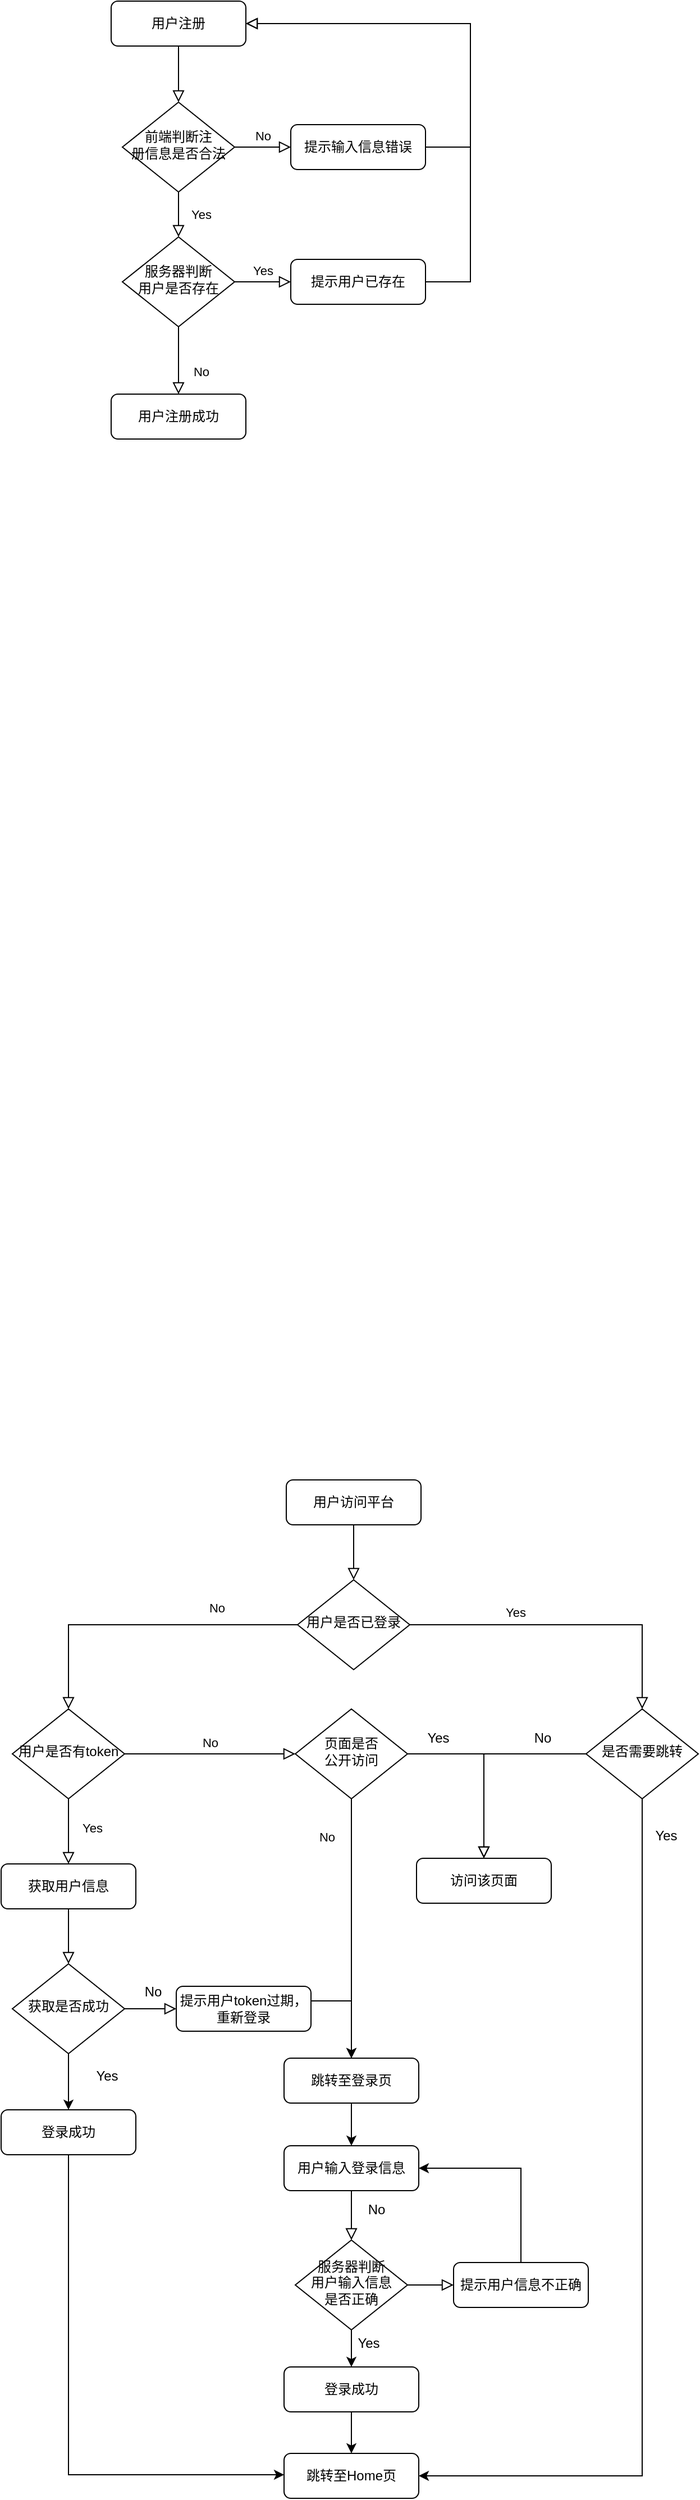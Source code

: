 <mxfile version="13.6.2" type="device"><diagram id="C5RBs43oDa-KdzZeNtuy" name="Page-1"><mxGraphModel dx="1038" dy="647" grid="0" gridSize="10" guides="1" tooltips="1" connect="1" arrows="1" fold="1" page="1" pageScale="1" pageWidth="827" pageHeight="1169" math="0" shadow="0"><root><mxCell id="WIyWlLk6GJQsqaUBKTNV-0"/><mxCell id="WIyWlLk6GJQsqaUBKTNV-1" parent="WIyWlLk6GJQsqaUBKTNV-0"/><mxCell id="WIyWlLk6GJQsqaUBKTNV-2" value="" style="rounded=0;html=1;jettySize=auto;orthogonalLoop=1;fontSize=11;endArrow=block;endFill=0;endSize=8;strokeWidth=1;shadow=0;labelBackgroundColor=none;edgeStyle=orthogonalEdgeStyle;" parent="WIyWlLk6GJQsqaUBKTNV-1" source="WIyWlLk6GJQsqaUBKTNV-3" target="WIyWlLk6GJQsqaUBKTNV-6" edge="1"><mxGeometry relative="1" as="geometry"/></mxCell><mxCell id="WIyWlLk6GJQsqaUBKTNV-3" value="用户注册" style="rounded=1;whiteSpace=wrap;html=1;fontSize=12;glass=0;strokeWidth=1;shadow=0;" parent="WIyWlLk6GJQsqaUBKTNV-1" vertex="1"><mxGeometry x="160" y="80" width="120" height="40" as="geometry"/></mxCell><mxCell id="WIyWlLk6GJQsqaUBKTNV-4" value="Yes" style="rounded=0;html=1;jettySize=auto;orthogonalLoop=1;fontSize=11;endArrow=block;endFill=0;endSize=8;strokeWidth=1;shadow=0;labelBackgroundColor=none;edgeStyle=orthogonalEdgeStyle;" parent="WIyWlLk6GJQsqaUBKTNV-1" source="WIyWlLk6GJQsqaUBKTNV-6" target="WIyWlLk6GJQsqaUBKTNV-10" edge="1"><mxGeometry y="20" relative="1" as="geometry"><mxPoint as="offset"/></mxGeometry></mxCell><mxCell id="WIyWlLk6GJQsqaUBKTNV-5" value="No" style="edgeStyle=orthogonalEdgeStyle;rounded=0;html=1;jettySize=auto;orthogonalLoop=1;fontSize=11;endArrow=block;endFill=0;endSize=8;strokeWidth=1;shadow=0;labelBackgroundColor=none;" parent="WIyWlLk6GJQsqaUBKTNV-1" source="WIyWlLk6GJQsqaUBKTNV-6" target="WIyWlLk6GJQsqaUBKTNV-7" edge="1"><mxGeometry y="10" relative="1" as="geometry"><mxPoint as="offset"/></mxGeometry></mxCell><mxCell id="WIyWlLk6GJQsqaUBKTNV-6" value="前端判断注&lt;br&gt;册信息是否合法" style="rhombus;whiteSpace=wrap;html=1;shadow=0;fontFamily=Helvetica;fontSize=12;align=center;strokeWidth=1;spacing=6;spacingTop=-4;" parent="WIyWlLk6GJQsqaUBKTNV-1" vertex="1"><mxGeometry x="170" y="170" width="100" height="80" as="geometry"/></mxCell><mxCell id="5Y4WNa6kjt7GDHpgD1MW-0" style="edgeStyle=orthogonalEdgeStyle;rounded=0;orthogonalLoop=1;jettySize=auto;html=1;entryX=1;entryY=0.5;entryDx=0;entryDy=0;shadow=0;strokeWidth=1;labelBackgroundColor=none;endFill=0;endArrow=block;endSize=8;" parent="WIyWlLk6GJQsqaUBKTNV-1" source="WIyWlLk6GJQsqaUBKTNV-7" target="WIyWlLk6GJQsqaUBKTNV-3" edge="1"><mxGeometry relative="1" as="geometry"><Array as="points"><mxPoint x="480" y="210"/><mxPoint x="480" y="100"/></Array></mxGeometry></mxCell><mxCell id="WIyWlLk6GJQsqaUBKTNV-7" value="提示输入信息错误" style="rounded=1;whiteSpace=wrap;html=1;fontSize=12;glass=0;strokeWidth=1;shadow=0;" parent="WIyWlLk6GJQsqaUBKTNV-1" vertex="1"><mxGeometry x="320" y="190" width="120" height="40" as="geometry"/></mxCell><mxCell id="WIyWlLk6GJQsqaUBKTNV-8" value="No" style="rounded=0;html=1;jettySize=auto;orthogonalLoop=1;fontSize=11;endArrow=block;endFill=0;endSize=8;strokeWidth=1;shadow=0;labelBackgroundColor=none;edgeStyle=orthogonalEdgeStyle;" parent="WIyWlLk6GJQsqaUBKTNV-1" source="WIyWlLk6GJQsqaUBKTNV-10" target="WIyWlLk6GJQsqaUBKTNV-11" edge="1"><mxGeometry x="0.333" y="20" relative="1" as="geometry"><mxPoint as="offset"/></mxGeometry></mxCell><mxCell id="WIyWlLk6GJQsqaUBKTNV-9" value="Yes" style="edgeStyle=orthogonalEdgeStyle;rounded=0;html=1;jettySize=auto;orthogonalLoop=1;fontSize=11;endArrow=block;endFill=0;endSize=8;strokeWidth=1;shadow=0;labelBackgroundColor=none;" parent="WIyWlLk6GJQsqaUBKTNV-1" source="WIyWlLk6GJQsqaUBKTNV-10" target="WIyWlLk6GJQsqaUBKTNV-12" edge="1"><mxGeometry y="10" relative="1" as="geometry"><mxPoint as="offset"/></mxGeometry></mxCell><mxCell id="WIyWlLk6GJQsqaUBKTNV-10" value="服务器判断&lt;br&gt;用户是否存在" style="rhombus;whiteSpace=wrap;html=1;shadow=0;fontFamily=Helvetica;fontSize=12;align=center;strokeWidth=1;spacing=6;spacingTop=-4;" parent="WIyWlLk6GJQsqaUBKTNV-1" vertex="1"><mxGeometry x="170" y="290" width="100" height="80" as="geometry"/></mxCell><mxCell id="WIyWlLk6GJQsqaUBKTNV-11" value="用户注册成功" style="rounded=1;whiteSpace=wrap;html=1;fontSize=12;glass=0;strokeWidth=1;shadow=0;" parent="WIyWlLk6GJQsqaUBKTNV-1" vertex="1"><mxGeometry x="160" y="430" width="120" height="40" as="geometry"/></mxCell><mxCell id="5Y4WNa6kjt7GDHpgD1MW-1" style="edgeStyle=orthogonalEdgeStyle;rounded=0;orthogonalLoop=1;jettySize=auto;html=1;shadow=0;strokeWidth=1;labelBackgroundColor=none;endFill=0;endArrow=block;endSize=8;" parent="WIyWlLk6GJQsqaUBKTNV-1" source="WIyWlLk6GJQsqaUBKTNV-12" target="WIyWlLk6GJQsqaUBKTNV-3" edge="1"><mxGeometry relative="1" as="geometry"><Array as="points"><mxPoint x="480" y="330"/><mxPoint x="480" y="100"/></Array></mxGeometry></mxCell><mxCell id="WIyWlLk6GJQsqaUBKTNV-12" value="提示用户已存在" style="rounded=1;whiteSpace=wrap;html=1;fontSize=12;glass=0;strokeWidth=1;shadow=0;" parent="WIyWlLk6GJQsqaUBKTNV-1" vertex="1"><mxGeometry x="320" y="310" width="120" height="40" as="geometry"/></mxCell><mxCell id="Gz2DOOBtpxioyrZUVuly-0" value="" style="rounded=0;html=1;jettySize=auto;orthogonalLoop=1;fontSize=11;endArrow=block;endFill=0;endSize=8;strokeWidth=1;shadow=0;labelBackgroundColor=none;edgeStyle=orthogonalEdgeStyle;" edge="1" parent="WIyWlLk6GJQsqaUBKTNV-1" source="Gz2DOOBtpxioyrZUVuly-1" target="Gz2DOOBtpxioyrZUVuly-4"><mxGeometry relative="1" as="geometry"/></mxCell><mxCell id="Gz2DOOBtpxioyrZUVuly-1" value="用户访问平台" style="rounded=1;whiteSpace=wrap;html=1;fontSize=12;glass=0;strokeWidth=1;shadow=0;" vertex="1" parent="WIyWlLk6GJQsqaUBKTNV-1"><mxGeometry x="316" y="1397" width="120" height="40" as="geometry"/></mxCell><mxCell id="Gz2DOOBtpxioyrZUVuly-2" value="No" style="rounded=0;html=1;jettySize=auto;orthogonalLoop=1;fontSize=11;endArrow=block;endFill=0;endSize=8;strokeWidth=1;shadow=0;labelBackgroundColor=none;edgeStyle=orthogonalEdgeStyle;" edge="1" parent="WIyWlLk6GJQsqaUBKTNV-1" source="Gz2DOOBtpxioyrZUVuly-4" target="Gz2DOOBtpxioyrZUVuly-9"><mxGeometry x="-0.483" y="-15" relative="1" as="geometry"><mxPoint as="offset"/></mxGeometry></mxCell><mxCell id="Gz2DOOBtpxioyrZUVuly-3" value="Yes" style="edgeStyle=orthogonalEdgeStyle;rounded=0;html=1;jettySize=auto;orthogonalLoop=1;fontSize=11;endArrow=block;endFill=0;endSize=8;strokeWidth=1;shadow=0;labelBackgroundColor=none;" edge="1" parent="WIyWlLk6GJQsqaUBKTNV-1" source="Gz2DOOBtpxioyrZUVuly-4" target="Gz2DOOBtpxioyrZUVuly-13"><mxGeometry x="-0.333" y="11" relative="1" as="geometry"><mxPoint as="offset"/><mxPoint x="460" y="1526" as="targetPoint"/></mxGeometry></mxCell><mxCell id="Gz2DOOBtpxioyrZUVuly-4" value="用户是否已登录" style="rhombus;whiteSpace=wrap;html=1;shadow=0;fontFamily=Helvetica;fontSize=12;align=center;strokeWidth=1;spacing=6;spacingTop=-4;" vertex="1" parent="WIyWlLk6GJQsqaUBKTNV-1"><mxGeometry x="326" y="1486" width="100" height="80" as="geometry"/></mxCell><mxCell id="Gz2DOOBtpxioyrZUVuly-7" value="Yes" style="rounded=0;html=1;jettySize=auto;orthogonalLoop=1;fontSize=11;endArrow=block;endFill=0;endSize=8;strokeWidth=1;shadow=0;labelBackgroundColor=none;edgeStyle=orthogonalEdgeStyle;" edge="1" parent="WIyWlLk6GJQsqaUBKTNV-1" source="Gz2DOOBtpxioyrZUVuly-9" target="Gz2DOOBtpxioyrZUVuly-10"><mxGeometry x="-0.111" y="21" relative="1" as="geometry"><mxPoint as="offset"/></mxGeometry></mxCell><mxCell id="Gz2DOOBtpxioyrZUVuly-8" value="No" style="edgeStyle=orthogonalEdgeStyle;rounded=0;html=1;jettySize=auto;orthogonalLoop=1;fontSize=11;endArrow=block;endFill=0;endSize=8;strokeWidth=1;shadow=0;labelBackgroundColor=none;" edge="1" parent="WIyWlLk6GJQsqaUBKTNV-1" source="Gz2DOOBtpxioyrZUVuly-9" target="Gz2DOOBtpxioyrZUVuly-20"><mxGeometry y="10" relative="1" as="geometry"><mxPoint as="offset"/><mxPoint x="461" y="1652" as="targetPoint"/></mxGeometry></mxCell><mxCell id="Gz2DOOBtpxioyrZUVuly-9" value="用户是否有token" style="rhombus;whiteSpace=wrap;html=1;shadow=0;fontFamily=Helvetica;fontSize=12;align=center;strokeWidth=1;spacing=6;spacingTop=-4;" vertex="1" parent="WIyWlLk6GJQsqaUBKTNV-1"><mxGeometry x="72" y="1601" width="100" height="80" as="geometry"/></mxCell><mxCell id="Gz2DOOBtpxioyrZUVuly-39" style="edgeStyle=orthogonalEdgeStyle;rounded=0;orthogonalLoop=1;jettySize=auto;html=1;shadow=0;strokeWidth=1;labelBackgroundColor=none;endFill=0;endArrow=block;endSize=8;" edge="1" parent="WIyWlLk6GJQsqaUBKTNV-1" source="Gz2DOOBtpxioyrZUVuly-10" target="Gz2DOOBtpxioyrZUVuly-38"><mxGeometry relative="1" as="geometry"/></mxCell><mxCell id="Gz2DOOBtpxioyrZUVuly-10" value="获取用户信息" style="rounded=1;whiteSpace=wrap;html=1;fontSize=12;glass=0;strokeWidth=1;shadow=0;" vertex="1" parent="WIyWlLk6GJQsqaUBKTNV-1"><mxGeometry x="62" y="1739" width="120" height="40" as="geometry"/></mxCell><mxCell id="Gz2DOOBtpxioyrZUVuly-56" style="edgeStyle=orthogonalEdgeStyle;rounded=0;orthogonalLoop=1;jettySize=auto;html=1;exitX=0;exitY=0.5;exitDx=0;exitDy=0;shadow=0;strokeWidth=1;labelBackgroundColor=none;endFill=0;endArrow=block;endSize=8;" edge="1" parent="WIyWlLk6GJQsqaUBKTNV-1" source="Gz2DOOBtpxioyrZUVuly-13" target="Gz2DOOBtpxioyrZUVuly-21"><mxGeometry relative="1" as="geometry"><Array as="points"><mxPoint x="492" y="1641"/></Array></mxGeometry></mxCell><mxCell id="Gz2DOOBtpxioyrZUVuly-68" style="rounded=0;orthogonalLoop=1;jettySize=auto;html=1;entryX=1;entryY=0.5;entryDx=0;entryDy=0;exitX=0.5;exitY=1;exitDx=0;exitDy=0;edgeStyle=orthogonalEdgeStyle;" edge="1" parent="WIyWlLk6GJQsqaUBKTNV-1" source="Gz2DOOBtpxioyrZUVuly-13" target="Gz2DOOBtpxioyrZUVuly-52"><mxGeometry relative="1" as="geometry"/></mxCell><mxCell id="Gz2DOOBtpxioyrZUVuly-13" value="是否需要跳转" style="rhombus;whiteSpace=wrap;html=1;shadow=0;fontFamily=Helvetica;fontSize=12;align=center;strokeWidth=1;spacing=6;spacingTop=-4;" vertex="1" parent="WIyWlLk6GJQsqaUBKTNV-1"><mxGeometry x="583" y="1601" width="100" height="80" as="geometry"/></mxCell><mxCell id="Gz2DOOBtpxioyrZUVuly-19" value="No" style="text;html=1;align=center;verticalAlign=middle;resizable=0;points=[];autosize=1;" vertex="1" parent="WIyWlLk6GJQsqaUBKTNV-1"><mxGeometry x="531" y="1618" width="25" height="18" as="geometry"/></mxCell><mxCell id="Gz2DOOBtpxioyrZUVuly-23" style="edgeStyle=orthogonalEdgeStyle;rounded=0;orthogonalLoop=1;jettySize=auto;html=1;shadow=0;strokeWidth=1;labelBackgroundColor=none;endFill=0;endArrow=block;endSize=8;exitX=1;exitY=0.5;exitDx=0;exitDy=0;" edge="1" parent="WIyWlLk6GJQsqaUBKTNV-1" source="Gz2DOOBtpxioyrZUVuly-20" target="Gz2DOOBtpxioyrZUVuly-21"><mxGeometry relative="1" as="geometry"><Array as="points"><mxPoint x="426" y="1641"/><mxPoint x="492" y="1641"/></Array></mxGeometry></mxCell><mxCell id="Gz2DOOBtpxioyrZUVuly-59" style="edgeStyle=orthogonalEdgeStyle;rounded=0;orthogonalLoop=1;jettySize=auto;html=1;" edge="1" parent="WIyWlLk6GJQsqaUBKTNV-1" source="Gz2DOOBtpxioyrZUVuly-20" target="Gz2DOOBtpxioyrZUVuly-24"><mxGeometry relative="1" as="geometry"><Array as="points"><mxPoint x="374" y="1838"/><mxPoint x="374" y="1838"/></Array></mxGeometry></mxCell><mxCell id="Gz2DOOBtpxioyrZUVuly-60" value="No" style="edgeLabel;html=1;align=center;verticalAlign=middle;resizable=0;points=[];" vertex="1" connectable="0" parent="Gz2DOOBtpxioyrZUVuly-59"><mxGeometry x="-0.549" y="-11" relative="1" as="geometry"><mxPoint x="-11" y="-18.67" as="offset"/></mxGeometry></mxCell><mxCell id="Gz2DOOBtpxioyrZUVuly-20" value="页面是否&lt;br&gt;公开访问" style="rhombus;whiteSpace=wrap;html=1;shadow=0;fontFamily=Helvetica;fontSize=12;align=center;strokeWidth=1;spacing=6;spacingTop=-4;" vertex="1" parent="WIyWlLk6GJQsqaUBKTNV-1"><mxGeometry x="324" y="1601" width="100" height="80" as="geometry"/></mxCell><mxCell id="Gz2DOOBtpxioyrZUVuly-63" style="edgeStyle=orthogonalEdgeStyle;rounded=0;orthogonalLoop=1;jettySize=auto;html=1;entryX=0.5;entryY=0;entryDx=0;entryDy=0;" edge="1" parent="WIyWlLk6GJQsqaUBKTNV-1" source="Gz2DOOBtpxioyrZUVuly-24" target="Gz2DOOBtpxioyrZUVuly-28"><mxGeometry relative="1" as="geometry"/></mxCell><mxCell id="Gz2DOOBtpxioyrZUVuly-24" value="跳转至登录页" style="rounded=1;whiteSpace=wrap;html=1;fontSize=12;glass=0;strokeWidth=1;shadow=0;" vertex="1" parent="WIyWlLk6GJQsqaUBKTNV-1"><mxGeometry x="314" y="1912" width="120" height="40" as="geometry"/></mxCell><mxCell id="Gz2DOOBtpxioyrZUVuly-26" value="Yes" style="text;html=1;align=center;verticalAlign=middle;resizable=0;points=[];autosize=1;" vertex="1" parent="WIyWlLk6GJQsqaUBKTNV-1"><mxGeometry x="436" y="1618" width="29" height="18" as="geometry"/></mxCell><mxCell id="Gz2DOOBtpxioyrZUVuly-31" style="edgeStyle=orthogonalEdgeStyle;rounded=0;orthogonalLoop=1;jettySize=auto;html=1;shadow=0;strokeWidth=1;labelBackgroundColor=none;endFill=0;endArrow=block;endSize=8;" edge="1" parent="WIyWlLk6GJQsqaUBKTNV-1" source="Gz2DOOBtpxioyrZUVuly-28" target="Gz2DOOBtpxioyrZUVuly-30"><mxGeometry relative="1" as="geometry"/></mxCell><mxCell id="Gz2DOOBtpxioyrZUVuly-28" value="用户输入登录信息" style="rounded=1;whiteSpace=wrap;html=1;fontSize=12;glass=0;strokeWidth=1;shadow=0;" vertex="1" parent="WIyWlLk6GJQsqaUBKTNV-1"><mxGeometry x="314" y="1990" width="120" height="40" as="geometry"/></mxCell><mxCell id="Gz2DOOBtpxioyrZUVuly-33" style="edgeStyle=orthogonalEdgeStyle;rounded=0;orthogonalLoop=1;jettySize=auto;html=1;shadow=0;strokeWidth=1;labelBackgroundColor=none;endFill=0;endArrow=block;endSize=8;" edge="1" parent="WIyWlLk6GJQsqaUBKTNV-1" source="Gz2DOOBtpxioyrZUVuly-30" target="Gz2DOOBtpxioyrZUVuly-32"><mxGeometry relative="1" as="geometry"/></mxCell><mxCell id="Gz2DOOBtpxioyrZUVuly-48" style="edgeStyle=orthogonalEdgeStyle;rounded=0;orthogonalLoop=1;jettySize=auto;html=1;entryX=0.5;entryY=0;entryDx=0;entryDy=0;" edge="1" parent="WIyWlLk6GJQsqaUBKTNV-1" source="Gz2DOOBtpxioyrZUVuly-30" target="Gz2DOOBtpxioyrZUVuly-47"><mxGeometry relative="1" as="geometry"/></mxCell><mxCell id="Gz2DOOBtpxioyrZUVuly-30" value="服务器判断&lt;br&gt;用户输入信息&lt;br&gt;是否正确" style="rhombus;whiteSpace=wrap;html=1;shadow=0;fontFamily=Helvetica;fontSize=12;align=center;strokeWidth=1;spacing=6;spacingTop=-4;" vertex="1" parent="WIyWlLk6GJQsqaUBKTNV-1"><mxGeometry x="324" y="2074" width="100" height="80" as="geometry"/></mxCell><mxCell id="Gz2DOOBtpxioyrZUVuly-69" style="edgeStyle=orthogonalEdgeStyle;rounded=0;orthogonalLoop=1;jettySize=auto;html=1;entryX=1;entryY=0.5;entryDx=0;entryDy=0;" edge="1" parent="WIyWlLk6GJQsqaUBKTNV-1" source="Gz2DOOBtpxioyrZUVuly-32" target="Gz2DOOBtpxioyrZUVuly-28"><mxGeometry relative="1" as="geometry"><Array as="points"><mxPoint x="525" y="2010"/></Array></mxGeometry></mxCell><mxCell id="Gz2DOOBtpxioyrZUVuly-32" value="提示用户信息不正确" style="rounded=1;whiteSpace=wrap;html=1;fontSize=12;glass=0;strokeWidth=1;shadow=0;" vertex="1" parent="WIyWlLk6GJQsqaUBKTNV-1"><mxGeometry x="465" y="2094" width="120" height="40" as="geometry"/></mxCell><mxCell id="Gz2DOOBtpxioyrZUVuly-34" value="No" style="text;html=1;align=center;verticalAlign=middle;resizable=0;points=[];autosize=1;" vertex="1" parent="WIyWlLk6GJQsqaUBKTNV-1"><mxGeometry x="383" y="2038" width="25" height="18" as="geometry"/></mxCell><mxCell id="Gz2DOOBtpxioyrZUVuly-37" value="Yes" style="text;html=1;align=center;verticalAlign=middle;resizable=0;points=[];autosize=1;" vertex="1" parent="WIyWlLk6GJQsqaUBKTNV-1"><mxGeometry x="374" y="2157" width="29" height="18" as="geometry"/></mxCell><mxCell id="Gz2DOOBtpxioyrZUVuly-45" style="edgeStyle=orthogonalEdgeStyle;rounded=0;orthogonalLoop=1;jettySize=auto;html=1;shadow=0;strokeWidth=1;labelBackgroundColor=none;endFill=0;endArrow=block;endSize=8;" edge="1" parent="WIyWlLk6GJQsqaUBKTNV-1" source="Gz2DOOBtpxioyrZUVuly-38" target="Gz2DOOBtpxioyrZUVuly-42"><mxGeometry relative="1" as="geometry"/></mxCell><mxCell id="Gz2DOOBtpxioyrZUVuly-50" style="edgeStyle=orthogonalEdgeStyle;rounded=0;orthogonalLoop=1;jettySize=auto;html=1;" edge="1" parent="WIyWlLk6GJQsqaUBKTNV-1" source="Gz2DOOBtpxioyrZUVuly-38" target="Gz2DOOBtpxioyrZUVuly-46"><mxGeometry relative="1" as="geometry"/></mxCell><mxCell id="Gz2DOOBtpxioyrZUVuly-38" value="获取是否成功" style="rhombus;whiteSpace=wrap;html=1;shadow=0;fontFamily=Helvetica;fontSize=12;align=center;strokeWidth=1;spacing=6;spacingTop=-4;" vertex="1" parent="WIyWlLk6GJQsqaUBKTNV-1"><mxGeometry x="72" y="1828" width="100" height="80" as="geometry"/></mxCell><mxCell id="Gz2DOOBtpxioyrZUVuly-41" value="No" style="text;html=1;align=center;verticalAlign=middle;resizable=0;points=[];autosize=1;" vertex="1" parent="WIyWlLk6GJQsqaUBKTNV-1"><mxGeometry x="184" y="1844" width="25" height="18" as="geometry"/></mxCell><mxCell id="Gz2DOOBtpxioyrZUVuly-70" style="edgeStyle=orthogonalEdgeStyle;rounded=0;orthogonalLoop=1;jettySize=auto;html=1;entryX=0.5;entryY=0;entryDx=0;entryDy=0;" edge="1" parent="WIyWlLk6GJQsqaUBKTNV-1" source="Gz2DOOBtpxioyrZUVuly-42" target="Gz2DOOBtpxioyrZUVuly-24"><mxGeometry relative="1" as="geometry"><Array as="points"><mxPoint x="374" y="1861"/></Array></mxGeometry></mxCell><mxCell id="Gz2DOOBtpxioyrZUVuly-42" value="提示用户token过期，重新登录" style="rounded=1;whiteSpace=wrap;html=1;fontSize=12;glass=0;strokeWidth=1;shadow=0;" vertex="1" parent="WIyWlLk6GJQsqaUBKTNV-1"><mxGeometry x="218" y="1848" width="120" height="40" as="geometry"/></mxCell><mxCell id="Gz2DOOBtpxioyrZUVuly-65" style="edgeStyle=orthogonalEdgeStyle;rounded=0;orthogonalLoop=1;jettySize=auto;html=1;" edge="1" parent="WIyWlLk6GJQsqaUBKTNV-1" source="Gz2DOOBtpxioyrZUVuly-46" target="Gz2DOOBtpxioyrZUVuly-52"><mxGeometry relative="1" as="geometry"><Array as="points"><mxPoint x="122" y="2283"/></Array></mxGeometry></mxCell><mxCell id="Gz2DOOBtpxioyrZUVuly-46" value="登录成功" style="rounded=1;whiteSpace=wrap;html=1;fontSize=12;glass=0;strokeWidth=1;shadow=0;" vertex="1" parent="WIyWlLk6GJQsqaUBKTNV-1"><mxGeometry x="62" y="1958" width="120" height="40" as="geometry"/></mxCell><mxCell id="Gz2DOOBtpxioyrZUVuly-64" style="edgeStyle=orthogonalEdgeStyle;rounded=0;orthogonalLoop=1;jettySize=auto;html=1;" edge="1" parent="WIyWlLk6GJQsqaUBKTNV-1" source="Gz2DOOBtpxioyrZUVuly-47" target="Gz2DOOBtpxioyrZUVuly-52"><mxGeometry relative="1" as="geometry"/></mxCell><mxCell id="Gz2DOOBtpxioyrZUVuly-47" value="登录成功" style="rounded=1;whiteSpace=wrap;html=1;fontSize=12;glass=0;strokeWidth=1;shadow=0;" vertex="1" parent="WIyWlLk6GJQsqaUBKTNV-1"><mxGeometry x="314" y="2187" width="120" height="40" as="geometry"/></mxCell><mxCell id="Gz2DOOBtpxioyrZUVuly-51" value="Yes" style="text;html=1;align=center;verticalAlign=middle;resizable=0;points=[];autosize=1;" vertex="1" parent="WIyWlLk6GJQsqaUBKTNV-1"><mxGeometry x="141" y="1919" width="29" height="18" as="geometry"/></mxCell><mxCell id="Gz2DOOBtpxioyrZUVuly-52" value="跳转至Home页" style="rounded=1;whiteSpace=wrap;html=1;fontSize=12;glass=0;strokeWidth=1;shadow=0;" vertex="1" parent="WIyWlLk6GJQsqaUBKTNV-1"><mxGeometry x="314" y="2264" width="120" height="40" as="geometry"/></mxCell><mxCell id="Gz2DOOBtpxioyrZUVuly-21" value="访问该页面" style="rounded=1;whiteSpace=wrap;html=1;fontSize=12;glass=0;strokeWidth=1;shadow=0;" vertex="1" parent="WIyWlLk6GJQsqaUBKTNV-1"><mxGeometry x="432" y="1734" width="120" height="40" as="geometry"/></mxCell><mxCell id="Gz2DOOBtpxioyrZUVuly-71" value="Yes" style="text;html=1;align=center;verticalAlign=middle;resizable=0;points=[];autosize=1;" vertex="1" parent="WIyWlLk6GJQsqaUBKTNV-1"><mxGeometry x="639" y="1705" width="29" height="18" as="geometry"/></mxCell></root></mxGraphModel></diagram></mxfile>